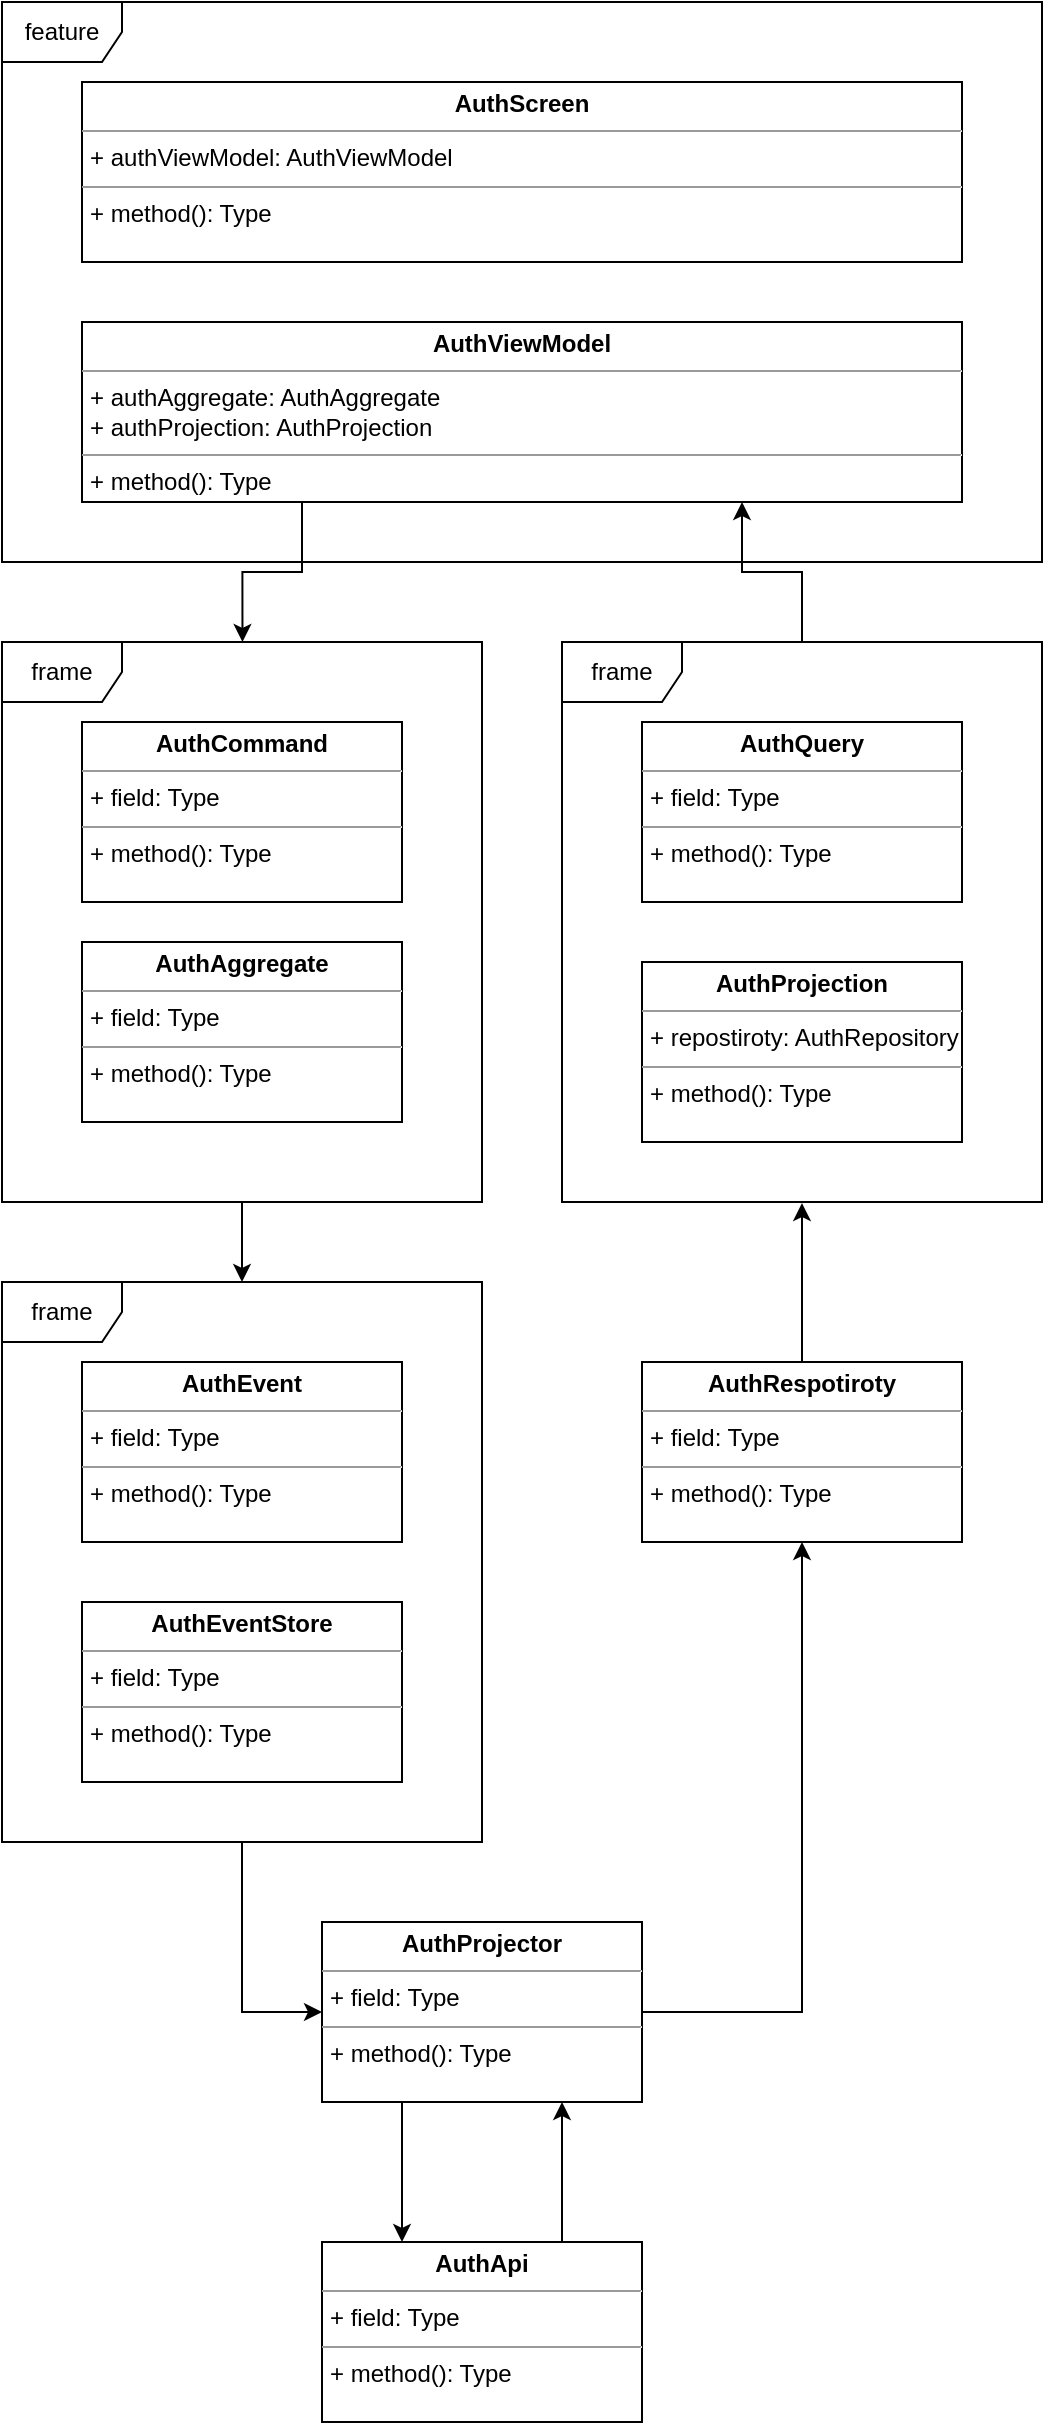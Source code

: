 <mxfile version="23.1.5" type="github">
  <diagram name="Страница — 1" id="XL13YVDVMJeZTi9-Jwk2">
    <mxGraphModel dx="734" dy="1670" grid="1" gridSize="10" guides="1" tooltips="1" connect="1" arrows="1" fold="1" page="1" pageScale="1" pageWidth="827" pageHeight="1169" math="0" shadow="0">
      <root>
        <mxCell id="0" />
        <mxCell id="1" parent="0" />
        <mxCell id="xMHgK0UpSn4eUoOwmHlO-2" value="&lt;p style=&quot;margin:0px;margin-top:4px;text-align:center;&quot;&gt;&lt;b&gt;AuthAggregate&lt;/b&gt;&lt;/p&gt;&lt;hr size=&quot;1&quot;&gt;&lt;p style=&quot;margin:0px;margin-left:4px;&quot;&gt;+ field: Type&lt;/p&gt;&lt;hr size=&quot;1&quot;&gt;&lt;p style=&quot;margin:0px;margin-left:4px;&quot;&gt;+ method(): Type&lt;/p&gt;" style="verticalAlign=top;align=left;overflow=fill;html=1;whiteSpace=wrap;" vertex="1" parent="1">
          <mxGeometry x="120" y="350" width="160" height="90" as="geometry" />
        </mxCell>
        <mxCell id="xMHgK0UpSn4eUoOwmHlO-4" value="&lt;p style=&quot;margin:0px;margin-top:4px;text-align:center;&quot;&gt;&lt;b&gt;AuthProjection&lt;/b&gt;&lt;/p&gt;&lt;hr size=&quot;1&quot;&gt;&lt;p style=&quot;margin:0px;margin-left:4px;&quot;&gt;+ repostiroty: AuthRepository&lt;/p&gt;&lt;hr size=&quot;1&quot;&gt;&lt;p style=&quot;margin:0px;margin-left:4px;&quot;&gt;+ method(): Type&lt;/p&gt;" style="verticalAlign=top;align=left;overflow=fill;html=1;whiteSpace=wrap;" vertex="1" parent="1">
          <mxGeometry x="400" y="360" width="160" height="90" as="geometry" />
        </mxCell>
        <mxCell id="xMHgK0UpSn4eUoOwmHlO-5" value="&lt;p style=&quot;margin:0px;margin-top:4px;text-align:center;&quot;&gt;&lt;b&gt;AuthCommand&lt;/b&gt;&lt;/p&gt;&lt;hr size=&quot;1&quot;&gt;&lt;p style=&quot;margin:0px;margin-left:4px;&quot;&gt;+ field: Type&lt;/p&gt;&lt;hr size=&quot;1&quot;&gt;&lt;p style=&quot;margin:0px;margin-left:4px;&quot;&gt;+ method(): Type&lt;/p&gt;" style="verticalAlign=top;align=left;overflow=fill;html=1;whiteSpace=wrap;" vertex="1" parent="1">
          <mxGeometry x="120" y="240" width="160" height="90" as="geometry" />
        </mxCell>
        <mxCell id="xMHgK0UpSn4eUoOwmHlO-18" style="edgeStyle=orthogonalEdgeStyle;rounded=0;orthogonalLoop=1;jettySize=auto;html=1;" edge="1" parent="1" source="xMHgK0UpSn4eUoOwmHlO-6" target="xMHgK0UpSn4eUoOwmHlO-11">
          <mxGeometry relative="1" as="geometry" />
        </mxCell>
        <mxCell id="xMHgK0UpSn4eUoOwmHlO-6" value="frame" style="shape=umlFrame;whiteSpace=wrap;html=1;pointerEvents=0;" vertex="1" parent="1">
          <mxGeometry x="80" y="200" width="240" height="280" as="geometry" />
        </mxCell>
        <mxCell id="xMHgK0UpSn4eUoOwmHlO-29" style="edgeStyle=orthogonalEdgeStyle;rounded=0;orthogonalLoop=1;jettySize=auto;html=1;entryX=0.75;entryY=1;entryDx=0;entryDy=0;" edge="1" parent="1" source="xMHgK0UpSn4eUoOwmHlO-7" target="xMHgK0UpSn4eUoOwmHlO-25">
          <mxGeometry relative="1" as="geometry" />
        </mxCell>
        <mxCell id="xMHgK0UpSn4eUoOwmHlO-7" value="frame" style="shape=umlFrame;whiteSpace=wrap;html=1;pointerEvents=0;" vertex="1" parent="1">
          <mxGeometry x="360" y="200" width="240" height="280" as="geometry" />
        </mxCell>
        <mxCell id="xMHgK0UpSn4eUoOwmHlO-8" value="&lt;p style=&quot;margin:0px;margin-top:4px;text-align:center;&quot;&gt;&lt;b&gt;AuthQuery&lt;/b&gt;&lt;/p&gt;&lt;hr size=&quot;1&quot;&gt;&lt;p style=&quot;margin:0px;margin-left:4px;&quot;&gt;+ field: Type&lt;/p&gt;&lt;hr size=&quot;1&quot;&gt;&lt;p style=&quot;margin:0px;margin-left:4px;&quot;&gt;+ method(): Type&lt;/p&gt;" style="verticalAlign=top;align=left;overflow=fill;html=1;whiteSpace=wrap;" vertex="1" parent="1">
          <mxGeometry x="400" y="240" width="160" height="90" as="geometry" />
        </mxCell>
        <mxCell id="xMHgK0UpSn4eUoOwmHlO-9" value="&lt;p style=&quot;margin:0px;margin-top:4px;text-align:center;&quot;&gt;&lt;b&gt;AuthEventStore&lt;/b&gt;&lt;/p&gt;&lt;hr size=&quot;1&quot;&gt;&lt;p style=&quot;margin:0px;margin-left:4px;&quot;&gt;+ field: Type&lt;/p&gt;&lt;hr size=&quot;1&quot;&gt;&lt;p style=&quot;margin:0px;margin-left:4px;&quot;&gt;+ method(): Type&lt;/p&gt;" style="verticalAlign=top;align=left;overflow=fill;html=1;whiteSpace=wrap;" vertex="1" parent="1">
          <mxGeometry x="120" y="680" width="160" height="90" as="geometry" />
        </mxCell>
        <mxCell id="xMHgK0UpSn4eUoOwmHlO-10" value="&lt;p style=&quot;margin:0px;margin-top:4px;text-align:center;&quot;&gt;&lt;b&gt;AuthEvent&lt;/b&gt;&lt;/p&gt;&lt;hr size=&quot;1&quot;&gt;&lt;p style=&quot;margin:0px;margin-left:4px;&quot;&gt;+ field: Type&lt;/p&gt;&lt;hr size=&quot;1&quot;&gt;&lt;p style=&quot;margin:0px;margin-left:4px;&quot;&gt;+ method(): Type&lt;/p&gt;" style="verticalAlign=top;align=left;overflow=fill;html=1;whiteSpace=wrap;" vertex="1" parent="1">
          <mxGeometry x="120" y="560" width="160" height="90" as="geometry" />
        </mxCell>
        <mxCell id="xMHgK0UpSn4eUoOwmHlO-19" style="edgeStyle=orthogonalEdgeStyle;rounded=0;orthogonalLoop=1;jettySize=auto;html=1;entryX=0;entryY=0.5;entryDx=0;entryDy=0;" edge="1" parent="1" source="xMHgK0UpSn4eUoOwmHlO-11" target="xMHgK0UpSn4eUoOwmHlO-13">
          <mxGeometry relative="1" as="geometry" />
        </mxCell>
        <mxCell id="xMHgK0UpSn4eUoOwmHlO-11" value="frame" style="shape=umlFrame;whiteSpace=wrap;html=1;pointerEvents=0;" vertex="1" parent="1">
          <mxGeometry x="80" y="520" width="240" height="280" as="geometry" />
        </mxCell>
        <mxCell id="xMHgK0UpSn4eUoOwmHlO-12" value="&lt;p style=&quot;margin:0px;margin-top:4px;text-align:center;&quot;&gt;&lt;b&gt;AuthRespotiroty&lt;/b&gt;&lt;/p&gt;&lt;hr size=&quot;1&quot;&gt;&lt;p style=&quot;margin:0px;margin-left:4px;&quot;&gt;+ field: Type&lt;/p&gt;&lt;hr size=&quot;1&quot;&gt;&lt;p style=&quot;margin:0px;margin-left:4px;&quot;&gt;+ method(): Type&lt;/p&gt;" style="verticalAlign=top;align=left;overflow=fill;html=1;whiteSpace=wrap;" vertex="1" parent="1">
          <mxGeometry x="400" y="560" width="160" height="90" as="geometry" />
        </mxCell>
        <mxCell id="xMHgK0UpSn4eUoOwmHlO-20" style="edgeStyle=orthogonalEdgeStyle;rounded=0;orthogonalLoop=1;jettySize=auto;html=1;entryX=0.5;entryY=1;entryDx=0;entryDy=0;" edge="1" parent="1" source="xMHgK0UpSn4eUoOwmHlO-13" target="xMHgK0UpSn4eUoOwmHlO-12">
          <mxGeometry relative="1" as="geometry">
            <Array as="points">
              <mxPoint x="480" y="885" />
            </Array>
          </mxGeometry>
        </mxCell>
        <mxCell id="xMHgK0UpSn4eUoOwmHlO-22" style="edgeStyle=orthogonalEdgeStyle;rounded=0;orthogonalLoop=1;jettySize=auto;html=1;exitX=0.25;exitY=1;exitDx=0;exitDy=0;entryX=0.25;entryY=0;entryDx=0;entryDy=0;" edge="1" parent="1" source="xMHgK0UpSn4eUoOwmHlO-13" target="xMHgK0UpSn4eUoOwmHlO-14">
          <mxGeometry relative="1" as="geometry" />
        </mxCell>
        <mxCell id="xMHgK0UpSn4eUoOwmHlO-13" value="&lt;p style=&quot;margin:0px;margin-top:4px;text-align:center;&quot;&gt;&lt;b&gt;AuthProjector&lt;/b&gt;&lt;/p&gt;&lt;hr size=&quot;1&quot;&gt;&lt;p style=&quot;margin:0px;margin-left:4px;&quot;&gt;+ field: Type&lt;/p&gt;&lt;hr size=&quot;1&quot;&gt;&lt;p style=&quot;margin:0px;margin-left:4px;&quot;&gt;+ method(): Type&lt;/p&gt;" style="verticalAlign=top;align=left;overflow=fill;html=1;whiteSpace=wrap;" vertex="1" parent="1">
          <mxGeometry x="240" y="840" width="160" height="90" as="geometry" />
        </mxCell>
        <mxCell id="xMHgK0UpSn4eUoOwmHlO-23" style="edgeStyle=orthogonalEdgeStyle;rounded=0;orthogonalLoop=1;jettySize=auto;html=1;exitX=0.75;exitY=0;exitDx=0;exitDy=0;entryX=0.75;entryY=1;entryDx=0;entryDy=0;" edge="1" parent="1" source="xMHgK0UpSn4eUoOwmHlO-14" target="xMHgK0UpSn4eUoOwmHlO-13">
          <mxGeometry relative="1" as="geometry" />
        </mxCell>
        <mxCell id="xMHgK0UpSn4eUoOwmHlO-14" value="&lt;p style=&quot;margin:0px;margin-top:4px;text-align:center;&quot;&gt;&lt;b&gt;AuthApi&lt;/b&gt;&lt;/p&gt;&lt;hr size=&quot;1&quot;&gt;&lt;p style=&quot;margin:0px;margin-left:4px;&quot;&gt;+ field: Type&lt;/p&gt;&lt;hr size=&quot;1&quot;&gt;&lt;p style=&quot;margin:0px;margin-left:4px;&quot;&gt;+ method(): Type&lt;/p&gt;" style="verticalAlign=top;align=left;overflow=fill;html=1;whiteSpace=wrap;" vertex="1" parent="1">
          <mxGeometry x="240" y="1000" width="160" height="90" as="geometry" />
        </mxCell>
        <mxCell id="xMHgK0UpSn4eUoOwmHlO-21" style="edgeStyle=orthogonalEdgeStyle;rounded=0;orthogonalLoop=1;jettySize=auto;html=1;entryX=0.5;entryY=1.002;entryDx=0;entryDy=0;entryPerimeter=0;" edge="1" parent="1" source="xMHgK0UpSn4eUoOwmHlO-12" target="xMHgK0UpSn4eUoOwmHlO-7">
          <mxGeometry relative="1" as="geometry" />
        </mxCell>
        <mxCell id="xMHgK0UpSn4eUoOwmHlO-24" value="feature" style="shape=umlFrame;whiteSpace=wrap;html=1;pointerEvents=0;" vertex="1" parent="1">
          <mxGeometry x="80" y="-120" width="520" height="280" as="geometry" />
        </mxCell>
        <mxCell id="xMHgK0UpSn4eUoOwmHlO-25" value="&lt;p style=&quot;margin:0px;margin-top:4px;text-align:center;&quot;&gt;&lt;b&gt;AuthViewModel&lt;/b&gt;&lt;/p&gt;&lt;hr size=&quot;1&quot;&gt;&lt;p style=&quot;margin:0px;margin-left:4px;&quot;&gt;+ authAggregate: AuthAggregate&lt;/p&gt;&lt;p style=&quot;margin:0px;margin-left:4px;&quot;&gt;+ authProjection: AuthProjection&lt;/p&gt;&lt;hr size=&quot;1&quot;&gt;&lt;p style=&quot;margin:0px;margin-left:4px;&quot;&gt;+ method(): Type&lt;/p&gt;" style="verticalAlign=top;align=left;overflow=fill;html=1;whiteSpace=wrap;" vertex="1" parent="1">
          <mxGeometry x="120" y="40" width="440" height="90" as="geometry" />
        </mxCell>
        <mxCell id="xMHgK0UpSn4eUoOwmHlO-26" value="&lt;p style=&quot;margin:0px;margin-top:4px;text-align:center;&quot;&gt;&lt;b&gt;AuthScreen&lt;/b&gt;&lt;/p&gt;&lt;hr size=&quot;1&quot;&gt;&lt;p style=&quot;margin:0px;margin-left:4px;&quot;&gt;+ authViewModel: AuthViewModel&lt;/p&gt;&lt;hr size=&quot;1&quot;&gt;&lt;p style=&quot;margin:0px;margin-left:4px;&quot;&gt;+ method(): Type&lt;/p&gt;" style="verticalAlign=top;align=left;overflow=fill;html=1;whiteSpace=wrap;" vertex="1" parent="1">
          <mxGeometry x="120" y="-80" width="440" height="90" as="geometry" />
        </mxCell>
        <mxCell id="xMHgK0UpSn4eUoOwmHlO-28" style="edgeStyle=orthogonalEdgeStyle;rounded=0;orthogonalLoop=1;jettySize=auto;html=1;exitX=0.25;exitY=1;exitDx=0;exitDy=0;entryX=0.501;entryY=0;entryDx=0;entryDy=0;entryPerimeter=0;" edge="1" parent="1" source="xMHgK0UpSn4eUoOwmHlO-25" target="xMHgK0UpSn4eUoOwmHlO-6">
          <mxGeometry relative="1" as="geometry" />
        </mxCell>
      </root>
    </mxGraphModel>
  </diagram>
</mxfile>
